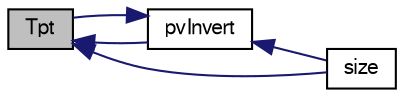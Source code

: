 digraph "Tpt"
{
  bgcolor="transparent";
  edge [fontname="FreeSans",fontsize="10",labelfontname="FreeSans",labelfontsize="10"];
  node [fontname="FreeSans",fontsize="10",shape=record];
  rankdir="LR";
  Node734 [label="Tpt",height=0.2,width=0.4,color="black", fillcolor="grey75", style="filled", fontcolor="black"];
  Node734 -> Node735 [dir="back",color="midnightblue",fontsize="10",style="solid",fontname="FreeSans"];
  Node735 [label="pvInvert",height=0.2,width=0.4,color="black",URL="$a29842.html#ae9f6f0c851eb093369848ac31ddd051f",tooltip="Invert the vapour pressure relationship to retrieve the boiling. "];
  Node735 -> Node736 [dir="back",color="midnightblue",fontsize="10",style="solid",fontname="FreeSans"];
  Node736 [label="size",height=0.2,width=0.4,color="black",URL="$a29842.html#a9facbf0a118d395c89884e45a5ca4e4b",tooltip="Return the number of liquids in the mixture. "];
  Node735 -> Node734 [dir="back",color="midnightblue",fontsize="10",style="solid",fontname="FreeSans"];
  Node734 -> Node736 [dir="back",color="midnightblue",fontsize="10",style="solid",fontname="FreeSans"];
}
